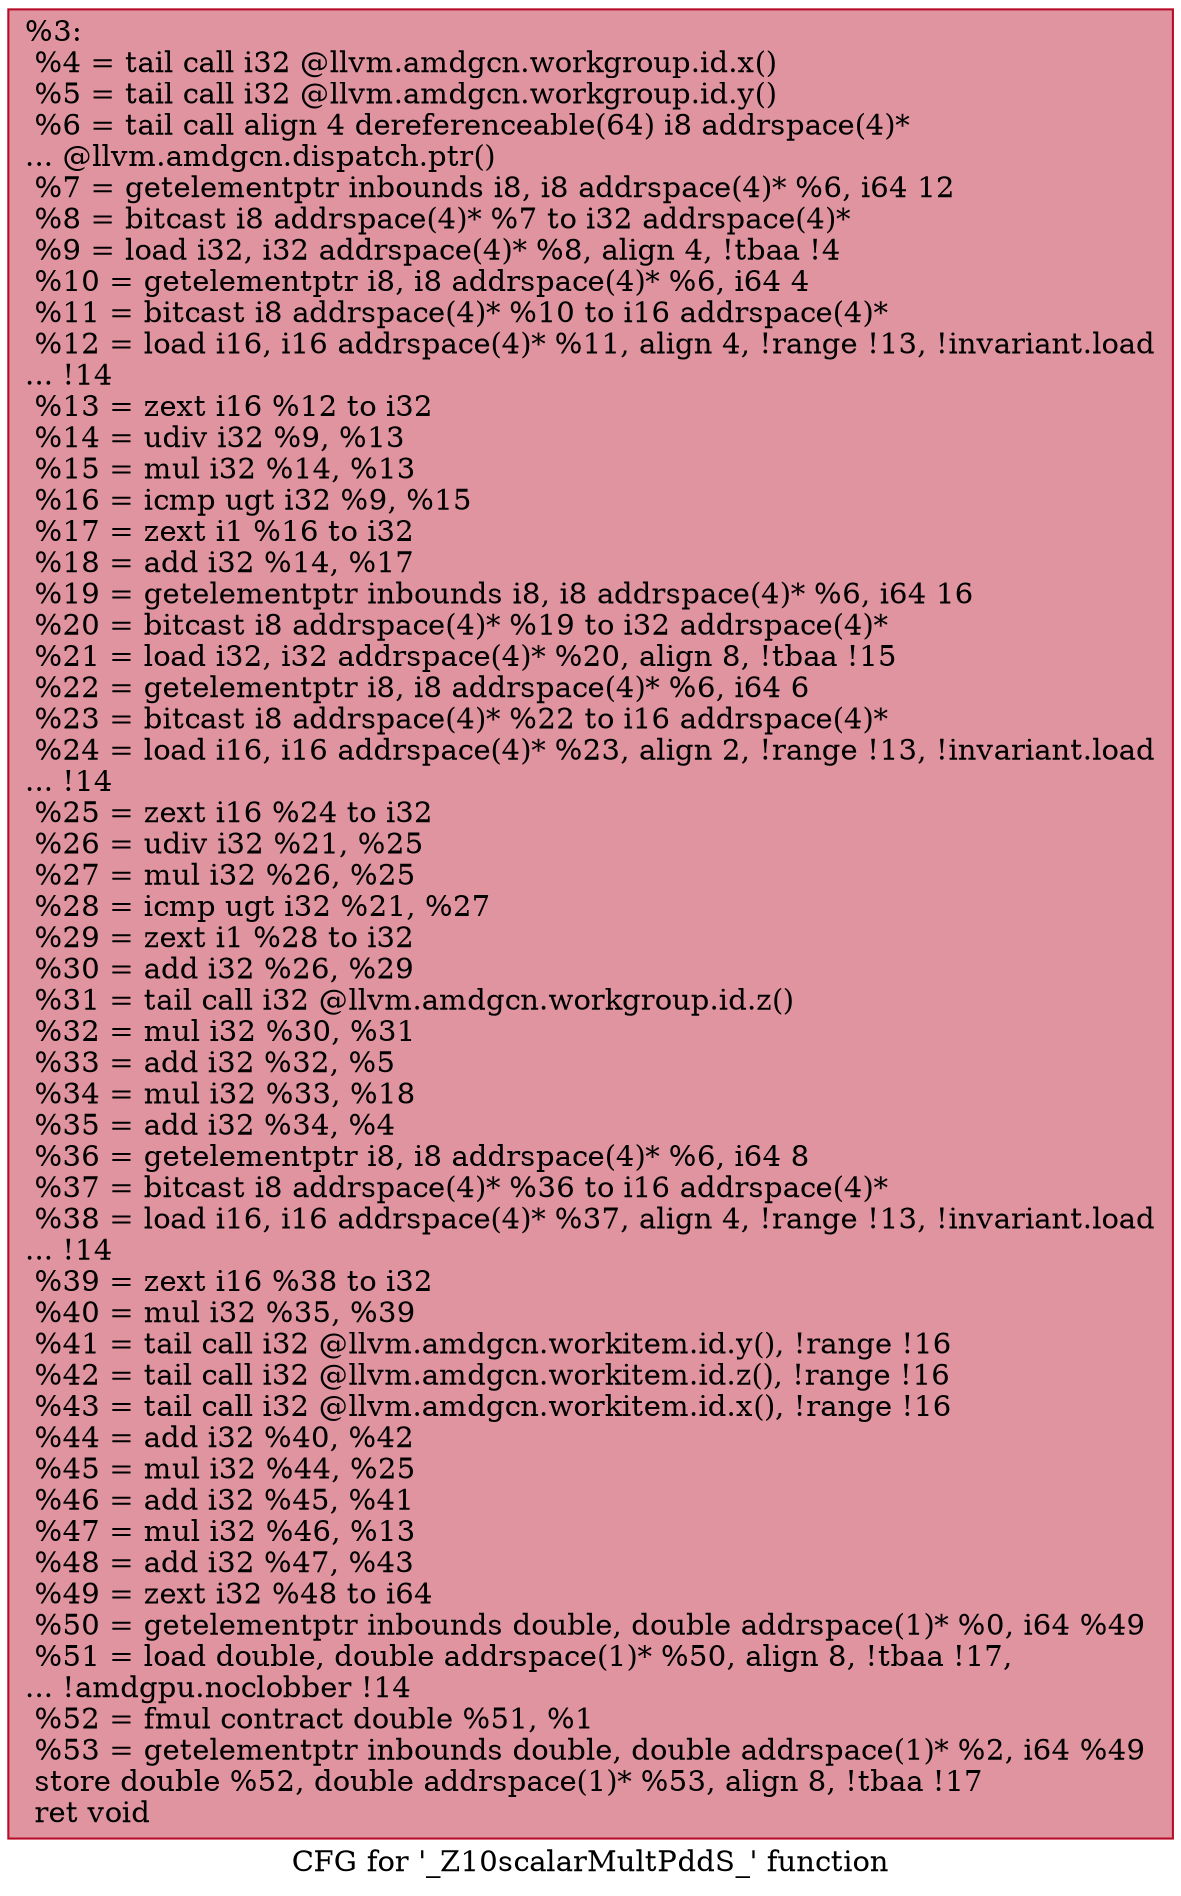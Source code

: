 digraph "CFG for '_Z10scalarMultPddS_' function" {
	label="CFG for '_Z10scalarMultPddS_' function";

	Node0x481d930 [shape=record,color="#b70d28ff", style=filled, fillcolor="#b70d2870",label="{%3:\l  %4 = tail call i32 @llvm.amdgcn.workgroup.id.x()\l  %5 = tail call i32 @llvm.amdgcn.workgroup.id.y()\l  %6 = tail call align 4 dereferenceable(64) i8 addrspace(4)*\l... @llvm.amdgcn.dispatch.ptr()\l  %7 = getelementptr inbounds i8, i8 addrspace(4)* %6, i64 12\l  %8 = bitcast i8 addrspace(4)* %7 to i32 addrspace(4)*\l  %9 = load i32, i32 addrspace(4)* %8, align 4, !tbaa !4\l  %10 = getelementptr i8, i8 addrspace(4)* %6, i64 4\l  %11 = bitcast i8 addrspace(4)* %10 to i16 addrspace(4)*\l  %12 = load i16, i16 addrspace(4)* %11, align 4, !range !13, !invariant.load\l... !14\l  %13 = zext i16 %12 to i32\l  %14 = udiv i32 %9, %13\l  %15 = mul i32 %14, %13\l  %16 = icmp ugt i32 %9, %15\l  %17 = zext i1 %16 to i32\l  %18 = add i32 %14, %17\l  %19 = getelementptr inbounds i8, i8 addrspace(4)* %6, i64 16\l  %20 = bitcast i8 addrspace(4)* %19 to i32 addrspace(4)*\l  %21 = load i32, i32 addrspace(4)* %20, align 8, !tbaa !15\l  %22 = getelementptr i8, i8 addrspace(4)* %6, i64 6\l  %23 = bitcast i8 addrspace(4)* %22 to i16 addrspace(4)*\l  %24 = load i16, i16 addrspace(4)* %23, align 2, !range !13, !invariant.load\l... !14\l  %25 = zext i16 %24 to i32\l  %26 = udiv i32 %21, %25\l  %27 = mul i32 %26, %25\l  %28 = icmp ugt i32 %21, %27\l  %29 = zext i1 %28 to i32\l  %30 = add i32 %26, %29\l  %31 = tail call i32 @llvm.amdgcn.workgroup.id.z()\l  %32 = mul i32 %30, %31\l  %33 = add i32 %32, %5\l  %34 = mul i32 %33, %18\l  %35 = add i32 %34, %4\l  %36 = getelementptr i8, i8 addrspace(4)* %6, i64 8\l  %37 = bitcast i8 addrspace(4)* %36 to i16 addrspace(4)*\l  %38 = load i16, i16 addrspace(4)* %37, align 4, !range !13, !invariant.load\l... !14\l  %39 = zext i16 %38 to i32\l  %40 = mul i32 %35, %39\l  %41 = tail call i32 @llvm.amdgcn.workitem.id.y(), !range !16\l  %42 = tail call i32 @llvm.amdgcn.workitem.id.z(), !range !16\l  %43 = tail call i32 @llvm.amdgcn.workitem.id.x(), !range !16\l  %44 = add i32 %40, %42\l  %45 = mul i32 %44, %25\l  %46 = add i32 %45, %41\l  %47 = mul i32 %46, %13\l  %48 = add i32 %47, %43\l  %49 = zext i32 %48 to i64\l  %50 = getelementptr inbounds double, double addrspace(1)* %0, i64 %49\l  %51 = load double, double addrspace(1)* %50, align 8, !tbaa !17,\l... !amdgpu.noclobber !14\l  %52 = fmul contract double %51, %1\l  %53 = getelementptr inbounds double, double addrspace(1)* %2, i64 %49\l  store double %52, double addrspace(1)* %53, align 8, !tbaa !17\l  ret void\l}"];
}
